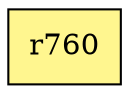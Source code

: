 digraph G {
rankdir=BT;ranksep="2.0";
"r760" [shape=record,fillcolor=khaki1,style=filled,label="{r760}"];
}
